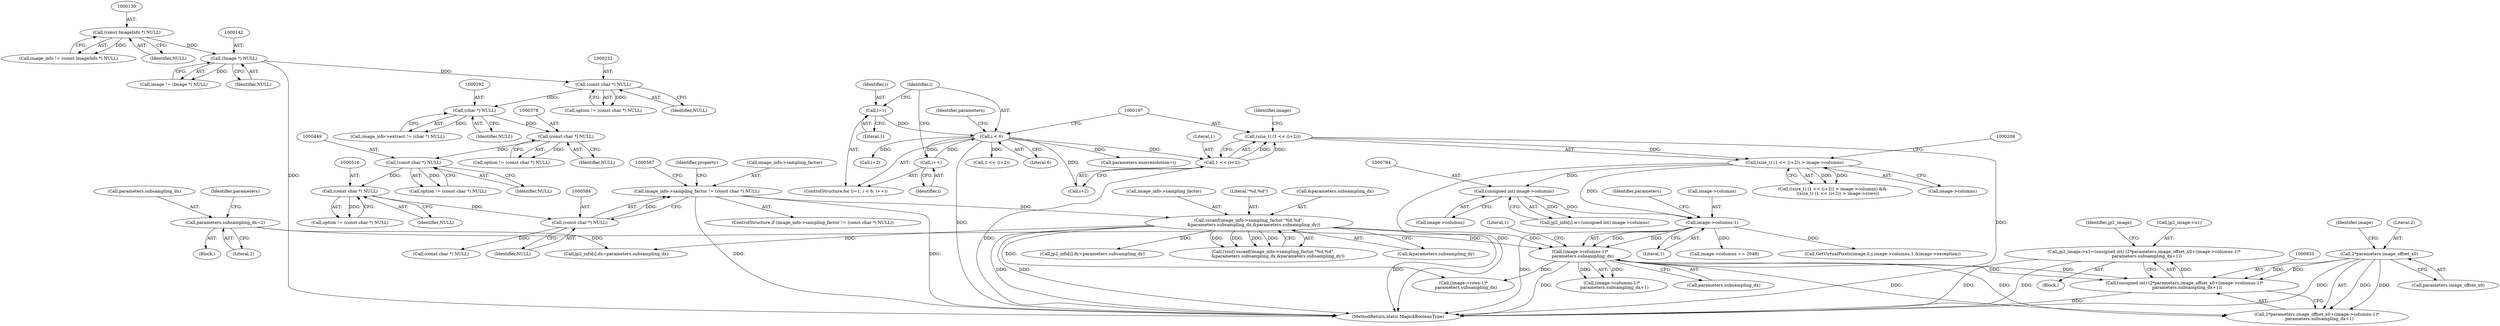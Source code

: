digraph "0_ImageMagick_3d5ac8c20846871f1eb3068b65f93da7cd33bfd0_0@pointer" {
"1000828" [label="(Call,jp2_image->x1=(unsigned int) (2*parameters.image_offset_x0+(image->columns-1)*\n    parameters.subsampling_dx+1))"];
"1000832" [label="(Call,(unsigned int) (2*parameters.image_offset_x0+(image->columns-1)*\n    parameters.subsampling_dx+1))"];
"1000835" [label="(Call,2*parameters.image_offset_x0)"];
"1000841" [label="(Call,(image->columns-1)*\n    parameters.subsampling_dx)"];
"1000842" [label="(Call,image->columns-1)"];
"1000783" [label="(Call,(unsigned int) image->columns)"];
"1000195" [label="(Call,(size_t) (1 << (i+2)) > image->columns)"];
"1000196" [label="(Call,(size_t) (1 << (i+2)))"];
"1000198" [label="(Call,1 << (i+2))"];
"1000188" [label="(Call,i < 6)"];
"1000185" [label="(Call,i=1)"];
"1000191" [label="(Call,i++)"];
"1000633" [label="(Call,parameters.subsampling_dx=2)"];
"1000588" [label="(Call,sscanf(image_info->sampling_factor,\"%d,%d\",\n       &parameters.subsampling_dx,&parameters.subsampling_dy))"];
"1000579" [label="(Call,image_info->sampling_factor != (const char *) NULL)"];
"1000583" [label="(Call,(const char *) NULL)"];
"1000515" [label="(Call,(const char *) NULL)"];
"1000448" [label="(Call,(const char *) NULL)"];
"1000377" [label="(Call,(const char *) NULL)"];
"1000291" [label="(Call,(char *) NULL)"];
"1000231" [label="(Call,(const char *) NULL)"];
"1000141" [label="(Call,(Image *) NULL)"];
"1000129" [label="(Call,(const ImageInfo *) NULL)"];
"1000768" [label="(Call,jp2_info[i].dy=parameters.subsampling_dy)"];
"1000578" [label="(ControlStructure,if (image_info->sampling_factor != (const char *) NULL))"];
"1000448" [label="(Call,(const char *) NULL)"];
"1000847" [label="(Call,parameters.subsampling_dx)"];
"1000848" [label="(Identifier,parameters)"];
"1000853" [label="(Identifier,jp2_image)"];
"1000670" [label="(Identifier,parameters)"];
"1000209" [label="(Call,1 << (i+2))"];
"1000828" [label="(Call,jp2_image->x1=(unsigned int) (2*parameters.image_offset_x0+(image->columns-1)*\n    parameters.subsampling_dx+1))"];
"1000602" [label="(Identifier,property)"];
"1000589" [label="(Call,image_info->sampling_factor)"];
"1000185" [label="(Call,i=1)"];
"1000194" [label="(Call,((size_t) (1 << (i+2)) > image->columns) &&\n        ((size_t) (1 << (i+2)) > image->rows))"];
"1000139" [label="(Call,image != (Image *) NULL)"];
"1000190" [label="(Literal,6)"];
"1000218" [label="(Call,parameters.numresolution=i)"];
"1000129" [label="(Call,(const ImageInfo *) NULL)"];
"1000783" [label="(Call,(unsigned int) image->columns)"];
"1000637" [label="(Literal,2)"];
"1000583" [label="(Call,(const char *) NULL)"];
"1000517" [label="(Identifier,NULL)"];
"1000515" [label="(Call,(const char *) NULL)"];
"1000585" [label="(Identifier,NULL)"];
"1000204" [label="(Identifier,image)"];
"1000586" [label="(Call,(void) sscanf(image_info->sampling_factor,\"%d,%d\",\n       &parameters.subsampling_dx,&parameters.subsampling_dy))"];
"1000196" [label="(Call,(size_t) (1 << (i+2)))"];
"1000127" [label="(Call,image_info != (const ImageInfo *) NULL)"];
"1000191" [label="(Call,i++)"];
"1000195" [label="(Call,(size_t) (1 << (i+2)) > image->columns)"];
"1000112" [label="(Block,)"];
"1000592" [label="(Literal,\"%d,%d\")"];
"1000375" [label="(Call,option != (const char *) NULL)"];
"1000203" [label="(Call,image->columns)"];
"1000377" [label="(Call,(const char *) NULL)"];
"1000192" [label="(Identifier,i)"];
"1000379" [label="(Identifier,NULL)"];
"1000593" [label="(Call,&parameters.subsampling_dx)"];
"1000141" [label="(Call,(Image *) NULL)"];
"1000841" [label="(Call,(image->columns-1)*\n    parameters.subsampling_dx)"];
"1000597" [label="(Call,&parameters.subsampling_dy)"];
"1000450" [label="(Identifier,NULL)"];
"1000759" [label="(Call,jp2_info[i].dx=parameters.subsampling_dx)"];
"1000629" [label="(Block,)"];
"1000634" [label="(Call,parameters.subsampling_dx)"];
"1000609" [label="(Call,(const char *) NULL)"];
"1000957" [label="(Call,GetVirtualPixels(image,0,y,image->columns,1,&image->exception))"];
"1000143" [label="(Identifier,NULL)"];
"1000633" [label="(Call,parameters.subsampling_dx=2)"];
"1000229" [label="(Call,option != (const char *) NULL)"];
"1000846" [label="(Literal,1)"];
"1000189" [label="(Identifier,i)"];
"1000837" [label="(Call,parameters.image_offset_x0)"];
"1000836" [label="(Literal,2)"];
"1000834" [label="(Call,2*parameters.image_offset_x0+(image->columns-1)*\n    parameters.subsampling_dx+1)"];
"1000882" [label="(Call,image->columns == 2048)"];
"1000198" [label="(Call,1 << (i+2))"];
"1000231" [label="(Call,(const char *) NULL)"];
"1000785" [label="(Call,image->columns)"];
"1000777" [label="(Call,jp2_info[i].w=(unsigned int) image->columns)"];
"1000829" [label="(Call,jp2_image->x1)"];
"1000211" [label="(Call,i+2)"];
"1000233" [label="(Identifier,NULL)"];
"1000832" [label="(Call,(unsigned int) (2*parameters.image_offset_x0+(image->columns-1)*\n    parameters.subsampling_dx+1))"];
"1000186" [label="(Identifier,i)"];
"1000850" [label="(Literal,1)"];
"1000184" [label="(ControlStructure,for (i=1; i < 6; i++))"];
"1000840" [label="(Call,(image->columns-1)*\n    parameters.subsampling_dx+1)"];
"1000513" [label="(Call,option != (const char *) NULL)"];
"1000199" [label="(Literal,1)"];
"1000446" [label="(Call,option != (const char *) NULL)"];
"1000188" [label="(Call,i < 6)"];
"1001297" [label="(MethodReturn,static MagickBooleanType)"];
"1000187" [label="(Literal,1)"];
"1000131" [label="(Identifier,NULL)"];
"1000200" [label="(Call,i+2)"];
"1000220" [label="(Identifier,parameters)"];
"1000287" [label="(Call,image_info->extract != (char *) NULL)"];
"1000579" [label="(Call,image_info->sampling_factor != (const char *) NULL)"];
"1000580" [label="(Call,image_info->sampling_factor)"];
"1000842" [label="(Call,image->columns-1)"];
"1000293" [label="(Identifier,NULL)"];
"1000291" [label="(Call,(char *) NULL)"];
"1000588" [label="(Call,sscanf(image_info->sampling_factor,\"%d,%d\",\n       &parameters.subsampling_dx,&parameters.subsampling_dy))"];
"1000864" [label="(Call,(image->rows-1)*\n    parameters.subsampling_dx)"];
"1000844" [label="(Identifier,image)"];
"1000843" [label="(Call,image->columns)"];
"1000835" [label="(Call,2*parameters.image_offset_x0)"];
"1000828" -> "1000112"  [label="AST: "];
"1000828" -> "1000832"  [label="CFG: "];
"1000829" -> "1000828"  [label="AST: "];
"1000832" -> "1000828"  [label="AST: "];
"1000853" -> "1000828"  [label="CFG: "];
"1000828" -> "1001297"  [label="DDG: "];
"1000828" -> "1001297"  [label="DDG: "];
"1000832" -> "1000828"  [label="DDG: "];
"1000832" -> "1000834"  [label="CFG: "];
"1000833" -> "1000832"  [label="AST: "];
"1000834" -> "1000832"  [label="AST: "];
"1000832" -> "1001297"  [label="DDG: "];
"1000835" -> "1000832"  [label="DDG: "];
"1000835" -> "1000832"  [label="DDG: "];
"1000841" -> "1000832"  [label="DDG: "];
"1000841" -> "1000832"  [label="DDG: "];
"1000835" -> "1000834"  [label="AST: "];
"1000835" -> "1000837"  [label="CFG: "];
"1000836" -> "1000835"  [label="AST: "];
"1000837" -> "1000835"  [label="AST: "];
"1000844" -> "1000835"  [label="CFG: "];
"1000835" -> "1001297"  [label="DDG: "];
"1000835" -> "1000834"  [label="DDG: "];
"1000835" -> "1000834"  [label="DDG: "];
"1000841" -> "1000840"  [label="AST: "];
"1000841" -> "1000847"  [label="CFG: "];
"1000842" -> "1000841"  [label="AST: "];
"1000847" -> "1000841"  [label="AST: "];
"1000850" -> "1000841"  [label="CFG: "];
"1000841" -> "1001297"  [label="DDG: "];
"1000841" -> "1000834"  [label="DDG: "];
"1000841" -> "1000834"  [label="DDG: "];
"1000841" -> "1000840"  [label="DDG: "];
"1000841" -> "1000840"  [label="DDG: "];
"1000842" -> "1000841"  [label="DDG: "];
"1000842" -> "1000841"  [label="DDG: "];
"1000633" -> "1000841"  [label="DDG: "];
"1000588" -> "1000841"  [label="DDG: "];
"1000841" -> "1000864"  [label="DDG: "];
"1000842" -> "1000846"  [label="CFG: "];
"1000843" -> "1000842"  [label="AST: "];
"1000846" -> "1000842"  [label="AST: "];
"1000848" -> "1000842"  [label="CFG: "];
"1000842" -> "1001297"  [label="DDG: "];
"1000783" -> "1000842"  [label="DDG: "];
"1000195" -> "1000842"  [label="DDG: "];
"1000842" -> "1000882"  [label="DDG: "];
"1000842" -> "1000957"  [label="DDG: "];
"1000783" -> "1000777"  [label="AST: "];
"1000783" -> "1000785"  [label="CFG: "];
"1000784" -> "1000783"  [label="AST: "];
"1000785" -> "1000783"  [label="AST: "];
"1000777" -> "1000783"  [label="CFG: "];
"1000783" -> "1000777"  [label="DDG: "];
"1000195" -> "1000783"  [label="DDG: "];
"1000195" -> "1000194"  [label="AST: "];
"1000195" -> "1000203"  [label="CFG: "];
"1000196" -> "1000195"  [label="AST: "];
"1000203" -> "1000195"  [label="AST: "];
"1000208" -> "1000195"  [label="CFG: "];
"1000194" -> "1000195"  [label="CFG: "];
"1000195" -> "1001297"  [label="DDG: "];
"1000195" -> "1000194"  [label="DDG: "];
"1000195" -> "1000194"  [label="DDG: "];
"1000196" -> "1000195"  [label="DDG: "];
"1000196" -> "1000198"  [label="CFG: "];
"1000197" -> "1000196"  [label="AST: "];
"1000198" -> "1000196"  [label="AST: "];
"1000204" -> "1000196"  [label="CFG: "];
"1000196" -> "1001297"  [label="DDG: "];
"1000198" -> "1000196"  [label="DDG: "];
"1000198" -> "1000196"  [label="DDG: "];
"1000198" -> "1000200"  [label="CFG: "];
"1000199" -> "1000198"  [label="AST: "];
"1000200" -> "1000198"  [label="AST: "];
"1000198" -> "1001297"  [label="DDG: "];
"1000188" -> "1000198"  [label="DDG: "];
"1000188" -> "1000184"  [label="AST: "];
"1000188" -> "1000190"  [label="CFG: "];
"1000189" -> "1000188"  [label="AST: "];
"1000190" -> "1000188"  [label="AST: "];
"1000197" -> "1000188"  [label="CFG: "];
"1000220" -> "1000188"  [label="CFG: "];
"1000188" -> "1001297"  [label="DDG: "];
"1000185" -> "1000188"  [label="DDG: "];
"1000191" -> "1000188"  [label="DDG: "];
"1000188" -> "1000191"  [label="DDG: "];
"1000188" -> "1000200"  [label="DDG: "];
"1000188" -> "1000209"  [label="DDG: "];
"1000188" -> "1000211"  [label="DDG: "];
"1000188" -> "1000218"  [label="DDG: "];
"1000185" -> "1000184"  [label="AST: "];
"1000185" -> "1000187"  [label="CFG: "];
"1000186" -> "1000185"  [label="AST: "];
"1000187" -> "1000185"  [label="AST: "];
"1000189" -> "1000185"  [label="CFG: "];
"1000191" -> "1000184"  [label="AST: "];
"1000191" -> "1000192"  [label="CFG: "];
"1000192" -> "1000191"  [label="AST: "];
"1000189" -> "1000191"  [label="CFG: "];
"1000633" -> "1000629"  [label="AST: "];
"1000633" -> "1000637"  [label="CFG: "];
"1000634" -> "1000633"  [label="AST: "];
"1000637" -> "1000633"  [label="AST: "];
"1000670" -> "1000633"  [label="CFG: "];
"1000633" -> "1000759"  [label="DDG: "];
"1000588" -> "1000586"  [label="AST: "];
"1000588" -> "1000597"  [label="CFG: "];
"1000589" -> "1000588"  [label="AST: "];
"1000592" -> "1000588"  [label="AST: "];
"1000593" -> "1000588"  [label="AST: "];
"1000597" -> "1000588"  [label="AST: "];
"1000586" -> "1000588"  [label="CFG: "];
"1000588" -> "1001297"  [label="DDG: "];
"1000588" -> "1001297"  [label="DDG: "];
"1000588" -> "1001297"  [label="DDG: "];
"1000588" -> "1000586"  [label="DDG: "];
"1000588" -> "1000586"  [label="DDG: "];
"1000588" -> "1000586"  [label="DDG: "];
"1000588" -> "1000586"  [label="DDG: "];
"1000579" -> "1000588"  [label="DDG: "];
"1000588" -> "1000759"  [label="DDG: "];
"1000588" -> "1000768"  [label="DDG: "];
"1000588" -> "1000864"  [label="DDG: "];
"1000579" -> "1000578"  [label="AST: "];
"1000579" -> "1000583"  [label="CFG: "];
"1000580" -> "1000579"  [label="AST: "];
"1000583" -> "1000579"  [label="AST: "];
"1000587" -> "1000579"  [label="CFG: "];
"1000602" -> "1000579"  [label="CFG: "];
"1000579" -> "1001297"  [label="DDG: "];
"1000579" -> "1001297"  [label="DDG: "];
"1000583" -> "1000579"  [label="DDG: "];
"1000583" -> "1000585"  [label="CFG: "];
"1000584" -> "1000583"  [label="AST: "];
"1000585" -> "1000583"  [label="AST: "];
"1000515" -> "1000583"  [label="DDG: "];
"1000583" -> "1000609"  [label="DDG: "];
"1000515" -> "1000513"  [label="AST: "];
"1000515" -> "1000517"  [label="CFG: "];
"1000516" -> "1000515"  [label="AST: "];
"1000517" -> "1000515"  [label="AST: "];
"1000513" -> "1000515"  [label="CFG: "];
"1000515" -> "1000513"  [label="DDG: "];
"1000448" -> "1000515"  [label="DDG: "];
"1000448" -> "1000446"  [label="AST: "];
"1000448" -> "1000450"  [label="CFG: "];
"1000449" -> "1000448"  [label="AST: "];
"1000450" -> "1000448"  [label="AST: "];
"1000446" -> "1000448"  [label="CFG: "];
"1000448" -> "1000446"  [label="DDG: "];
"1000377" -> "1000448"  [label="DDG: "];
"1000377" -> "1000375"  [label="AST: "];
"1000377" -> "1000379"  [label="CFG: "];
"1000378" -> "1000377"  [label="AST: "];
"1000379" -> "1000377"  [label="AST: "];
"1000375" -> "1000377"  [label="CFG: "];
"1000377" -> "1000375"  [label="DDG: "];
"1000291" -> "1000377"  [label="DDG: "];
"1000291" -> "1000287"  [label="AST: "];
"1000291" -> "1000293"  [label="CFG: "];
"1000292" -> "1000291"  [label="AST: "];
"1000293" -> "1000291"  [label="AST: "];
"1000287" -> "1000291"  [label="CFG: "];
"1000291" -> "1000287"  [label="DDG: "];
"1000231" -> "1000291"  [label="DDG: "];
"1000231" -> "1000229"  [label="AST: "];
"1000231" -> "1000233"  [label="CFG: "];
"1000232" -> "1000231"  [label="AST: "];
"1000233" -> "1000231"  [label="AST: "];
"1000229" -> "1000231"  [label="CFG: "];
"1000231" -> "1000229"  [label="DDG: "];
"1000141" -> "1000231"  [label="DDG: "];
"1000141" -> "1000139"  [label="AST: "];
"1000141" -> "1000143"  [label="CFG: "];
"1000142" -> "1000141"  [label="AST: "];
"1000143" -> "1000141"  [label="AST: "];
"1000139" -> "1000141"  [label="CFG: "];
"1000141" -> "1001297"  [label="DDG: "];
"1000141" -> "1000139"  [label="DDG: "];
"1000129" -> "1000141"  [label="DDG: "];
"1000129" -> "1000127"  [label="AST: "];
"1000129" -> "1000131"  [label="CFG: "];
"1000130" -> "1000129"  [label="AST: "];
"1000131" -> "1000129"  [label="AST: "];
"1000127" -> "1000129"  [label="CFG: "];
"1000129" -> "1000127"  [label="DDG: "];
}
